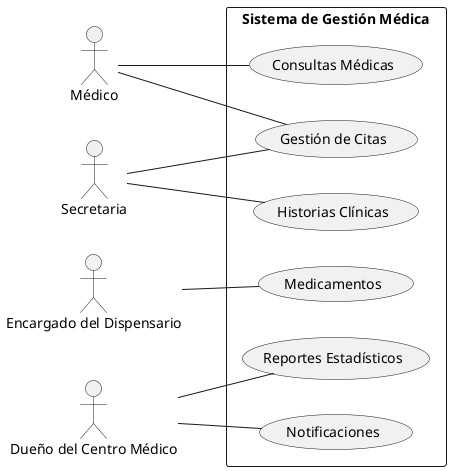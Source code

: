 @startuml
left to right direction

actor Medico as "Médico"
actor Secretaria as "Secretaria"
actor Encargado as "Encargado del Dispensario"
actor Dueño as "Dueño del Centro Médico"

rectangle "Sistema de Gestión Médica" {
  usecase "Gestión de Citas" as UC1
  usecase "Historias Clínicas" as UC2
  usecase "Medicamentos" as UC3
  usecase "Consultas Médicas" as UC4
  usecase "Reportes Estadísticos" as UC5
  usecase "Notificaciones" as UC6

  Medico -- UC1
  Secretaria -- UC1
  Secretaria -- UC2
  Encargado -- UC3
  Medico -- UC4
  Dueño -- UC5
  Dueño -- UC6
}

@enduml